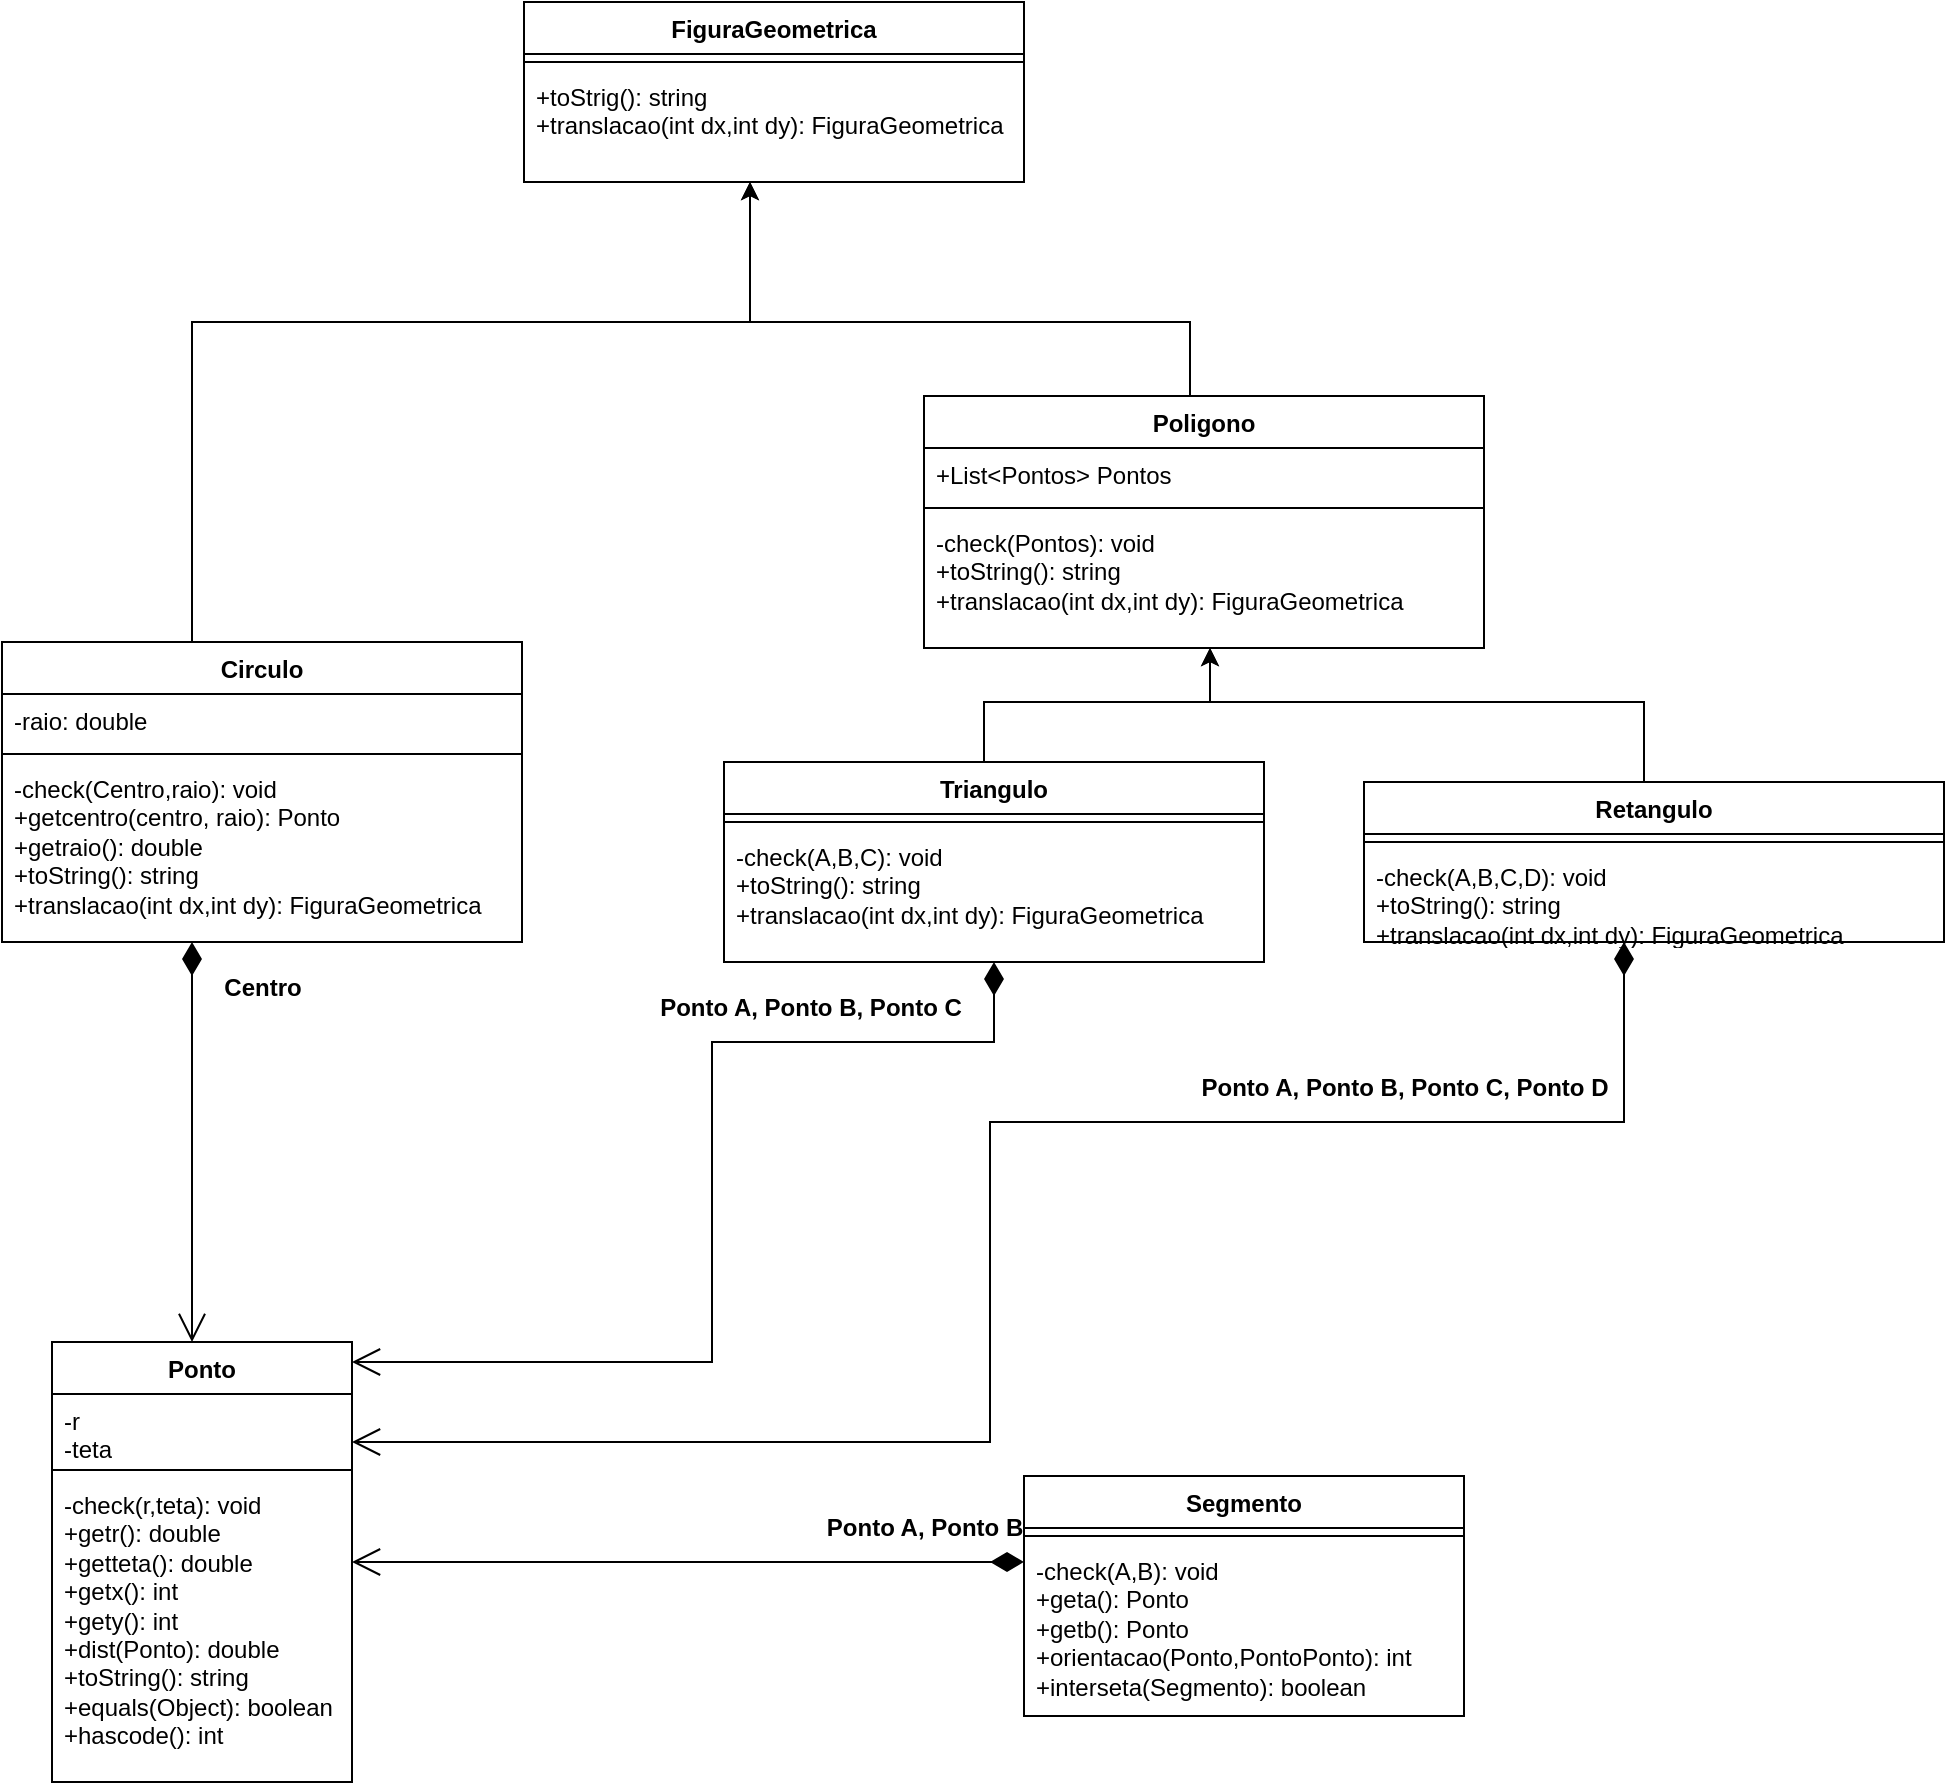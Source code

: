 <mxfile version="26.1.1">
  <diagram name="Página-1" id="K9r9AFr8XEk6IFHyCO4_">
    <mxGraphModel dx="1687" dy="984" grid="1" gridSize="10" guides="1" tooltips="1" connect="1" arrows="1" fold="1" page="1" pageScale="1" pageWidth="827" pageHeight="1169" math="0" shadow="0">
      <root>
        <mxCell id="0" />
        <mxCell id="1" parent="0" />
        <mxCell id="DFGZ6v4VpE1gFJsK_hg2-1" value="Ponto" style="swimlane;fontStyle=1;align=center;verticalAlign=top;childLayout=stackLayout;horizontal=1;startSize=26;horizontalStack=0;resizeParent=1;resizeParentMax=0;resizeLast=0;collapsible=1;marginBottom=0;whiteSpace=wrap;html=1;" parent="1" vertex="1">
          <mxGeometry x="34" y="690" width="150" height="220" as="geometry">
            <mxRectangle x="320" y="180" width="100" height="30" as="alternateBounds" />
          </mxGeometry>
        </mxCell>
        <mxCell id="DFGZ6v4VpE1gFJsK_hg2-2" value="-r&lt;div&gt;-teta&lt;/div&gt;" style="text;strokeColor=none;fillColor=none;align=left;verticalAlign=top;spacingLeft=4;spacingRight=4;overflow=hidden;rotatable=0;points=[[0,0.5],[1,0.5]];portConstraint=eastwest;whiteSpace=wrap;html=1;" parent="DFGZ6v4VpE1gFJsK_hg2-1" vertex="1">
          <mxGeometry y="26" width="150" height="34" as="geometry" />
        </mxCell>
        <mxCell id="DFGZ6v4VpE1gFJsK_hg2-3" value="" style="line;strokeWidth=1;fillColor=none;align=left;verticalAlign=middle;spacingTop=-1;spacingLeft=3;spacingRight=3;rotatable=0;labelPosition=right;points=[];portConstraint=eastwest;strokeColor=inherit;" parent="DFGZ6v4VpE1gFJsK_hg2-1" vertex="1">
          <mxGeometry y="60" width="150" height="8" as="geometry" />
        </mxCell>
        <mxCell id="DFGZ6v4VpE1gFJsK_hg2-4" value="-check(r,teta): void&lt;div&gt;+getr(): double&lt;/div&gt;&lt;div&gt;&lt;div&gt;+getteta(): double&lt;/div&gt;&lt;/div&gt;&lt;div&gt;&lt;div&gt;+getx(): int&lt;/div&gt;&lt;/div&gt;&lt;div&gt;&lt;div&gt;+gety(): int&lt;/div&gt;&lt;/div&gt;&lt;div&gt;&lt;div&gt;+dist(Ponto): double&lt;/div&gt;&lt;/div&gt;&lt;div&gt;+toString(): string&lt;/div&gt;&lt;div&gt;+equals(Object): boolean&lt;/div&gt;&lt;div&gt;+hascode(): int&lt;/div&gt;" style="text;strokeColor=none;fillColor=none;align=left;verticalAlign=top;spacingLeft=4;spacingRight=4;overflow=hidden;rotatable=0;points=[[0,0.5],[1,0.5]];portConstraint=eastwest;whiteSpace=wrap;html=1;" parent="DFGZ6v4VpE1gFJsK_hg2-1" vertex="1">
          <mxGeometry y="68" width="150" height="152" as="geometry" />
        </mxCell>
        <mxCell id="DFGZ6v4VpE1gFJsK_hg2-5" value="&lt;div&gt;&lt;br&gt;&lt;/div&gt;" style="endArrow=open;html=1;endSize=12;startArrow=diamondThin;startSize=14;startFill=1;edgeStyle=orthogonalEdgeStyle;align=left;verticalAlign=bottom;rounded=0;" parent="1" source="DFGZ6v4VpE1gFJsK_hg2-19" target="DFGZ6v4VpE1gFJsK_hg2-1" edge="1">
          <mxGeometry x="-0.506" y="37" relative="1" as="geometry">
            <mxPoint x="423" y="610" as="sourcePoint" />
            <mxPoint x="413" y="590" as="targetPoint" />
            <Array as="points">
              <mxPoint x="370" y="800" />
              <mxPoint x="370" y="800" />
            </Array>
            <mxPoint as="offset" />
          </mxGeometry>
        </mxCell>
        <mxCell id="DFGZ6v4VpE1gFJsK_hg2-6" style="edgeStyle=orthogonalEdgeStyle;rounded=0;orthogonalLoop=1;jettySize=auto;html=1;" parent="1" source="DFGZ6v4VpE1gFJsK_hg2-7" target="DFGZ6v4VpE1gFJsK_hg2-26" edge="1">
          <mxGeometry relative="1" as="geometry">
            <Array as="points">
              <mxPoint x="830" y="370" />
              <mxPoint x="613" y="370" />
            </Array>
          </mxGeometry>
        </mxCell>
        <mxCell id="DFGZ6v4VpE1gFJsK_hg2-7" value="Retangulo" style="swimlane;fontStyle=1;align=center;verticalAlign=top;childLayout=stackLayout;horizontal=1;startSize=26;horizontalStack=0;resizeParent=1;resizeParentMax=0;resizeLast=0;collapsible=1;marginBottom=0;whiteSpace=wrap;html=1;" parent="1" vertex="1">
          <mxGeometry x="690" y="410" width="290" height="80" as="geometry">
            <mxRectangle x="320" y="180" width="100" height="30" as="alternateBounds" />
          </mxGeometry>
        </mxCell>
        <mxCell id="DFGZ6v4VpE1gFJsK_hg2-8" value="" style="line;strokeWidth=1;fillColor=none;align=left;verticalAlign=middle;spacingTop=-1;spacingLeft=3;spacingRight=3;rotatable=0;labelPosition=right;points=[];portConstraint=eastwest;strokeColor=inherit;" parent="DFGZ6v4VpE1gFJsK_hg2-7" vertex="1">
          <mxGeometry y="26" width="290" height="8" as="geometry" />
        </mxCell>
        <mxCell id="DFGZ6v4VpE1gFJsK_hg2-9" value="-check(A,B,C,D): void&lt;div&gt;+toString(): string&lt;/div&gt;&lt;div&gt;+translacao(int dx,int dy): FiguraGeometrica&amp;nbsp;&lt;/div&gt;" style="text;strokeColor=none;fillColor=none;align=left;verticalAlign=top;spacingLeft=4;spacingRight=4;overflow=hidden;rotatable=0;points=[[0,0.5],[1,0.5]];portConstraint=eastwest;whiteSpace=wrap;html=1;" parent="DFGZ6v4VpE1gFJsK_hg2-7" vertex="1">
          <mxGeometry y="34" width="290" height="46" as="geometry" />
        </mxCell>
        <mxCell id="DFGZ6v4VpE1gFJsK_hg2-10" style="edgeStyle=orthogonalEdgeStyle;rounded=0;orthogonalLoop=1;jettySize=auto;html=1;" parent="1" source="DFGZ6v4VpE1gFJsK_hg2-11" target="DFGZ6v4VpE1gFJsK_hg2-26" edge="1">
          <mxGeometry relative="1" as="geometry">
            <Array as="points">
              <mxPoint x="500" y="370" />
              <mxPoint x="613" y="370" />
            </Array>
          </mxGeometry>
        </mxCell>
        <mxCell id="DFGZ6v4VpE1gFJsK_hg2-11" value="Triangulo" style="swimlane;fontStyle=1;align=center;verticalAlign=top;childLayout=stackLayout;horizontal=1;startSize=26;horizontalStack=0;resizeParent=1;resizeParentMax=0;resizeLast=0;collapsible=1;marginBottom=0;whiteSpace=wrap;html=1;" parent="1" vertex="1">
          <mxGeometry x="370" y="400" width="270" height="100" as="geometry">
            <mxRectangle x="320" y="180" width="100" height="30" as="alternateBounds" />
          </mxGeometry>
        </mxCell>
        <mxCell id="DFGZ6v4VpE1gFJsK_hg2-12" value="" style="line;strokeWidth=1;fillColor=none;align=left;verticalAlign=middle;spacingTop=-1;spacingLeft=3;spacingRight=3;rotatable=0;labelPosition=right;points=[];portConstraint=eastwest;strokeColor=inherit;" parent="DFGZ6v4VpE1gFJsK_hg2-11" vertex="1">
          <mxGeometry y="26" width="270" height="8" as="geometry" />
        </mxCell>
        <mxCell id="DFGZ6v4VpE1gFJsK_hg2-13" value="-check(A,B,C): void&lt;div&gt;+toString(): string&lt;/div&gt;&lt;div&gt;+translacao(int dx,int dy): FiguraGeometrica&amp;nbsp;&lt;/div&gt;" style="text;strokeColor=none;fillColor=none;align=left;verticalAlign=top;spacingLeft=4;spacingRight=4;overflow=hidden;rotatable=0;points=[[0,0.5],[1,0.5]];portConstraint=eastwest;whiteSpace=wrap;html=1;" parent="DFGZ6v4VpE1gFJsK_hg2-11" vertex="1">
          <mxGeometry y="34" width="270" height="66" as="geometry" />
        </mxCell>
        <mxCell id="DFGZ6v4VpE1gFJsK_hg2-14" style="edgeStyle=orthogonalEdgeStyle;rounded=0;orthogonalLoop=1;jettySize=auto;html=1;" parent="1" source="DFGZ6v4VpE1gFJsK_hg2-15" target="DFGZ6v4VpE1gFJsK_hg2-22" edge="1">
          <mxGeometry relative="1" as="geometry">
            <mxPoint x="43" y="260" as="sourcePoint" />
            <Array as="points">
              <mxPoint x="104" y="180" />
              <mxPoint x="383" y="180" />
            </Array>
          </mxGeometry>
        </mxCell>
        <mxCell id="DFGZ6v4VpE1gFJsK_hg2-15" value="Circulo" style="swimlane;fontStyle=1;align=center;verticalAlign=top;childLayout=stackLayout;horizontal=1;startSize=26;horizontalStack=0;resizeParent=1;resizeParentMax=0;resizeLast=0;collapsible=1;marginBottom=0;whiteSpace=wrap;html=1;" parent="1" vertex="1">
          <mxGeometry x="9" y="340" width="260" height="150" as="geometry">
            <mxRectangle x="320" y="180" width="100" height="30" as="alternateBounds" />
          </mxGeometry>
        </mxCell>
        <mxCell id="DFGZ6v4VpE1gFJsK_hg2-16" value="-raio: double" style="text;strokeColor=none;fillColor=none;align=left;verticalAlign=top;spacingLeft=4;spacingRight=4;overflow=hidden;rotatable=0;points=[[0,0.5],[1,0.5]];portConstraint=eastwest;whiteSpace=wrap;html=1;" parent="DFGZ6v4VpE1gFJsK_hg2-15" vertex="1">
          <mxGeometry y="26" width="260" height="26" as="geometry" />
        </mxCell>
        <mxCell id="DFGZ6v4VpE1gFJsK_hg2-17" value="" style="line;strokeWidth=1;fillColor=none;align=left;verticalAlign=middle;spacingTop=-1;spacingLeft=3;spacingRight=3;rotatable=0;labelPosition=right;points=[];portConstraint=eastwest;strokeColor=inherit;" parent="DFGZ6v4VpE1gFJsK_hg2-15" vertex="1">
          <mxGeometry y="52" width="260" height="8" as="geometry" />
        </mxCell>
        <mxCell id="DFGZ6v4VpE1gFJsK_hg2-18" value="&lt;div&gt;-check(Centro,raio): void&lt;/div&gt;+getcentro(centro, raio): Ponto&lt;div&gt;+getraio(): double&lt;/div&gt;&lt;div&gt;+toString(): string&lt;/div&gt;&lt;div&gt;+translacao(int dx,int dy): FiguraGeometrica&amp;nbsp;&lt;/div&gt;" style="text;strokeColor=none;fillColor=none;align=left;verticalAlign=top;spacingLeft=4;spacingRight=4;overflow=hidden;rotatable=0;points=[[0,0.5],[1,0.5]];portConstraint=eastwest;whiteSpace=wrap;html=1;" parent="DFGZ6v4VpE1gFJsK_hg2-15" vertex="1">
          <mxGeometry y="60" width="260" height="90" as="geometry" />
        </mxCell>
        <mxCell id="DFGZ6v4VpE1gFJsK_hg2-19" value="Segmento" style="swimlane;fontStyle=1;align=center;verticalAlign=top;childLayout=stackLayout;horizontal=1;startSize=26;horizontalStack=0;resizeParent=1;resizeParentMax=0;resizeLast=0;collapsible=1;marginBottom=0;whiteSpace=wrap;html=1;" parent="1" vertex="1">
          <mxGeometry x="520" y="757" width="220" height="120" as="geometry">
            <mxRectangle x="320" y="180" width="100" height="30" as="alternateBounds" />
          </mxGeometry>
        </mxCell>
        <mxCell id="DFGZ6v4VpE1gFJsK_hg2-20" value="" style="line;strokeWidth=1;fillColor=none;align=left;verticalAlign=middle;spacingTop=-1;spacingLeft=3;spacingRight=3;rotatable=0;labelPosition=right;points=[];portConstraint=eastwest;strokeColor=inherit;" parent="DFGZ6v4VpE1gFJsK_hg2-19" vertex="1">
          <mxGeometry y="26" width="220" height="8" as="geometry" />
        </mxCell>
        <mxCell id="DFGZ6v4VpE1gFJsK_hg2-21" value="&lt;div&gt;-check(A,B): void&lt;/div&gt;+geta(): Ponto&lt;div&gt;+getb(): Ponto&lt;/div&gt;&lt;div&gt;+orientacao(Ponto,PontoPonto): int&lt;/div&gt;&lt;div&gt;+interseta(Segmento): boolean&lt;/div&gt;" style="text;strokeColor=none;fillColor=none;align=left;verticalAlign=top;spacingLeft=4;spacingRight=4;overflow=hidden;rotatable=0;points=[[0,0.5],[1,0.5]];portConstraint=eastwest;whiteSpace=wrap;html=1;" parent="DFGZ6v4VpE1gFJsK_hg2-19" vertex="1">
          <mxGeometry y="34" width="220" height="86" as="geometry" />
        </mxCell>
        <mxCell id="DFGZ6v4VpE1gFJsK_hg2-22" value="FiguraGeometrica" style="swimlane;fontStyle=1;align=center;verticalAlign=top;childLayout=stackLayout;horizontal=1;startSize=26;horizontalStack=0;resizeParent=1;resizeParentMax=0;resizeLast=0;collapsible=1;marginBottom=0;whiteSpace=wrap;html=1;" parent="1" vertex="1">
          <mxGeometry x="270" y="20" width="250" height="90" as="geometry">
            <mxRectangle x="320" y="180" width="100" height="30" as="alternateBounds" />
          </mxGeometry>
        </mxCell>
        <mxCell id="DFGZ6v4VpE1gFJsK_hg2-23" value="" style="line;strokeWidth=1;fillColor=none;align=left;verticalAlign=middle;spacingTop=-1;spacingLeft=3;spacingRight=3;rotatable=0;labelPosition=right;points=[];portConstraint=eastwest;strokeColor=inherit;" parent="DFGZ6v4VpE1gFJsK_hg2-22" vertex="1">
          <mxGeometry y="26" width="250" height="8" as="geometry" />
        </mxCell>
        <mxCell id="DFGZ6v4VpE1gFJsK_hg2-24" value="+toStrig(): string&lt;div&gt;+translacao(int dx,int dy): FiguraGeometrica&amp;nbsp;&lt;/div&gt;" style="text;strokeColor=none;fillColor=none;align=left;verticalAlign=top;spacingLeft=4;spacingRight=4;overflow=hidden;rotatable=0;points=[[0,0.5],[1,0.5]];portConstraint=eastwest;whiteSpace=wrap;html=1;" parent="DFGZ6v4VpE1gFJsK_hg2-22" vertex="1">
          <mxGeometry y="34" width="250" height="56" as="geometry" />
        </mxCell>
        <mxCell id="DFGZ6v4VpE1gFJsK_hg2-25" style="edgeStyle=orthogonalEdgeStyle;rounded=0;orthogonalLoop=1;jettySize=auto;html=1;exitX=0.5;exitY=0;exitDx=0;exitDy=0;" parent="1" source="DFGZ6v4VpE1gFJsK_hg2-26" target="DFGZ6v4VpE1gFJsK_hg2-22" edge="1">
          <mxGeometry relative="1" as="geometry">
            <Array as="points">
              <mxPoint x="610" y="240" />
              <mxPoint x="603" y="240" />
              <mxPoint x="603" y="180" />
              <mxPoint x="383" y="180" />
            </Array>
          </mxGeometry>
        </mxCell>
        <mxCell id="DFGZ6v4VpE1gFJsK_hg2-26" value="Poligono" style="swimlane;fontStyle=1;align=center;verticalAlign=top;childLayout=stackLayout;horizontal=1;startSize=26;horizontalStack=0;resizeParent=1;resizeParentMax=0;resizeLast=0;collapsible=1;marginBottom=0;whiteSpace=wrap;html=1;" parent="1" vertex="1">
          <mxGeometry x="470" y="217" width="280" height="126" as="geometry">
            <mxRectangle x="320" y="180" width="100" height="30" as="alternateBounds" />
          </mxGeometry>
        </mxCell>
        <mxCell id="MHg1UvReykA_BImrsL59-73" value="+List&amp;lt;Pontos&amp;gt; Pontos" style="text;strokeColor=none;fillColor=none;align=left;verticalAlign=top;spacingLeft=4;spacingRight=4;overflow=hidden;rotatable=0;points=[[0,0.5],[1,0.5]];portConstraint=eastwest;whiteSpace=wrap;html=1;" vertex="1" parent="DFGZ6v4VpE1gFJsK_hg2-26">
          <mxGeometry y="26" width="280" height="26" as="geometry" />
        </mxCell>
        <mxCell id="MHg1UvReykA_BImrsL59-74" value="" style="line;strokeWidth=1;fillColor=none;align=left;verticalAlign=middle;spacingTop=-1;spacingLeft=3;spacingRight=3;rotatable=0;labelPosition=right;points=[];portConstraint=eastwest;strokeColor=inherit;" vertex="1" parent="DFGZ6v4VpE1gFJsK_hg2-26">
          <mxGeometry y="52" width="280" height="8" as="geometry" />
        </mxCell>
        <mxCell id="DFGZ6v4VpE1gFJsK_hg2-28" value="-check(Pontos): void&lt;div&gt;+toString(): string&lt;/div&gt;&lt;div&gt;+translacao(int dx,int dy): FiguraGeometrica&amp;nbsp;&lt;/div&gt;" style="text;strokeColor=none;fillColor=none;align=left;verticalAlign=top;spacingLeft=4;spacingRight=4;overflow=hidden;rotatable=0;points=[[0,0.5],[1,0.5]];portConstraint=eastwest;whiteSpace=wrap;html=1;" parent="DFGZ6v4VpE1gFJsK_hg2-26" vertex="1">
          <mxGeometry y="60" width="280" height="66" as="geometry" />
        </mxCell>
        <mxCell id="DFGZ6v4VpE1gFJsK_hg2-29" value="" style="endArrow=open;html=1;endSize=12;startArrow=diamondThin;startSize=14;startFill=1;edgeStyle=orthogonalEdgeStyle;align=left;verticalAlign=bottom;rounded=0;" parent="1" source="DFGZ6v4VpE1gFJsK_hg2-15" target="DFGZ6v4VpE1gFJsK_hg2-1" edge="1">
          <mxGeometry x="-0.652" y="-44" relative="1" as="geometry">
            <mxPoint x="104" y="490" as="sourcePoint" />
            <mxPoint x="203" y="653" as="targetPoint" />
            <Array as="points">
              <mxPoint x="104" y="620" />
              <mxPoint x="104" y="620" />
            </Array>
            <mxPoint as="offset" />
          </mxGeometry>
        </mxCell>
        <mxCell id="DFGZ6v4VpE1gFJsK_hg2-30" value="&lt;div&gt;&lt;br&gt;&lt;/div&gt;&lt;div&gt;&lt;br&gt;&lt;/div&gt;" style="endArrow=open;html=1;endSize=12;startArrow=diamondThin;startSize=14;startFill=1;edgeStyle=orthogonalEdgeStyle;align=left;verticalAlign=bottom;rounded=0;" parent="1" source="DFGZ6v4VpE1gFJsK_hg2-11" target="DFGZ6v4VpE1gFJsK_hg2-1" edge="1">
          <mxGeometry x="-0.667" y="36" relative="1" as="geometry">
            <mxPoint x="374" y="520" as="sourcePoint" />
            <mxPoint x="411" y="773" as="targetPoint" />
            <Array as="points">
              <mxPoint x="505" y="540" />
              <mxPoint x="364" y="540" />
              <mxPoint x="364" y="700" />
            </Array>
            <mxPoint as="offset" />
          </mxGeometry>
        </mxCell>
        <mxCell id="DFGZ6v4VpE1gFJsK_hg2-31" value="&lt;div&gt;&lt;br&gt;&lt;/div&gt;&lt;div&gt;&lt;br&gt;&lt;/div&gt;" style="endArrow=open;html=1;endSize=12;startArrow=diamondThin;startSize=14;startFill=1;edgeStyle=orthogonalEdgeStyle;align=left;verticalAlign=bottom;rounded=0;" parent="1" source="DFGZ6v4VpE1gFJsK_hg2-7" target="DFGZ6v4VpE1gFJsK_hg2-1" edge="1">
          <mxGeometry x="-0.875" y="37" relative="1" as="geometry">
            <mxPoint x="403" y="520" as="sourcePoint" />
            <mxPoint x="625" y="746" as="targetPoint" />
            <Array as="points">
              <mxPoint x="820" y="580" />
              <mxPoint x="503" y="580" />
              <mxPoint x="503" y="740" />
            </Array>
            <mxPoint as="offset" />
          </mxGeometry>
        </mxCell>
        <mxCell id="DFGZ6v4VpE1gFJsK_hg2-32" value="Centro" style="text;align=center;fontStyle=1;verticalAlign=middle;spacingLeft=3;spacingRight=3;strokeColor=none;rotatable=0;points=[[0,0.5],[1,0.5]];portConstraint=eastwest;html=1;" parent="1" vertex="1">
          <mxGeometry x="99" y="500" width="80" height="26" as="geometry" />
        </mxCell>
        <mxCell id="DFGZ6v4VpE1gFJsK_hg2-33" value="Ponto A, Ponto B" style="text;align=center;fontStyle=1;verticalAlign=middle;spacingLeft=3;spacingRight=3;strokeColor=none;rotatable=0;points=[[0,0.5],[1,0.5]];portConstraint=eastwest;html=1;" parent="1" vertex="1">
          <mxGeometry x="430" y="770" width="80" height="26" as="geometry" />
        </mxCell>
        <mxCell id="DFGZ6v4VpE1gFJsK_hg2-34" value="Ponto A, Ponto B, Ponto C" style="text;align=center;fontStyle=1;verticalAlign=middle;spacingLeft=3;spacingRight=3;strokeColor=none;rotatable=0;points=[[0,0.5],[1,0.5]];portConstraint=eastwest;html=1;" parent="1" vertex="1">
          <mxGeometry x="373" y="510" width="80" height="26" as="geometry" />
        </mxCell>
        <mxCell id="DFGZ6v4VpE1gFJsK_hg2-35" value="Ponto A, Ponto B, Ponto C, Ponto D" style="text;align=center;fontStyle=1;verticalAlign=middle;spacingLeft=3;spacingRight=3;strokeColor=none;rotatable=0;points=[[0,0.5],[1,0.5]];portConstraint=eastwest;html=1;" parent="1" vertex="1">
          <mxGeometry x="670" y="550" width="80" height="26" as="geometry" />
        </mxCell>
      </root>
    </mxGraphModel>
  </diagram>
</mxfile>
